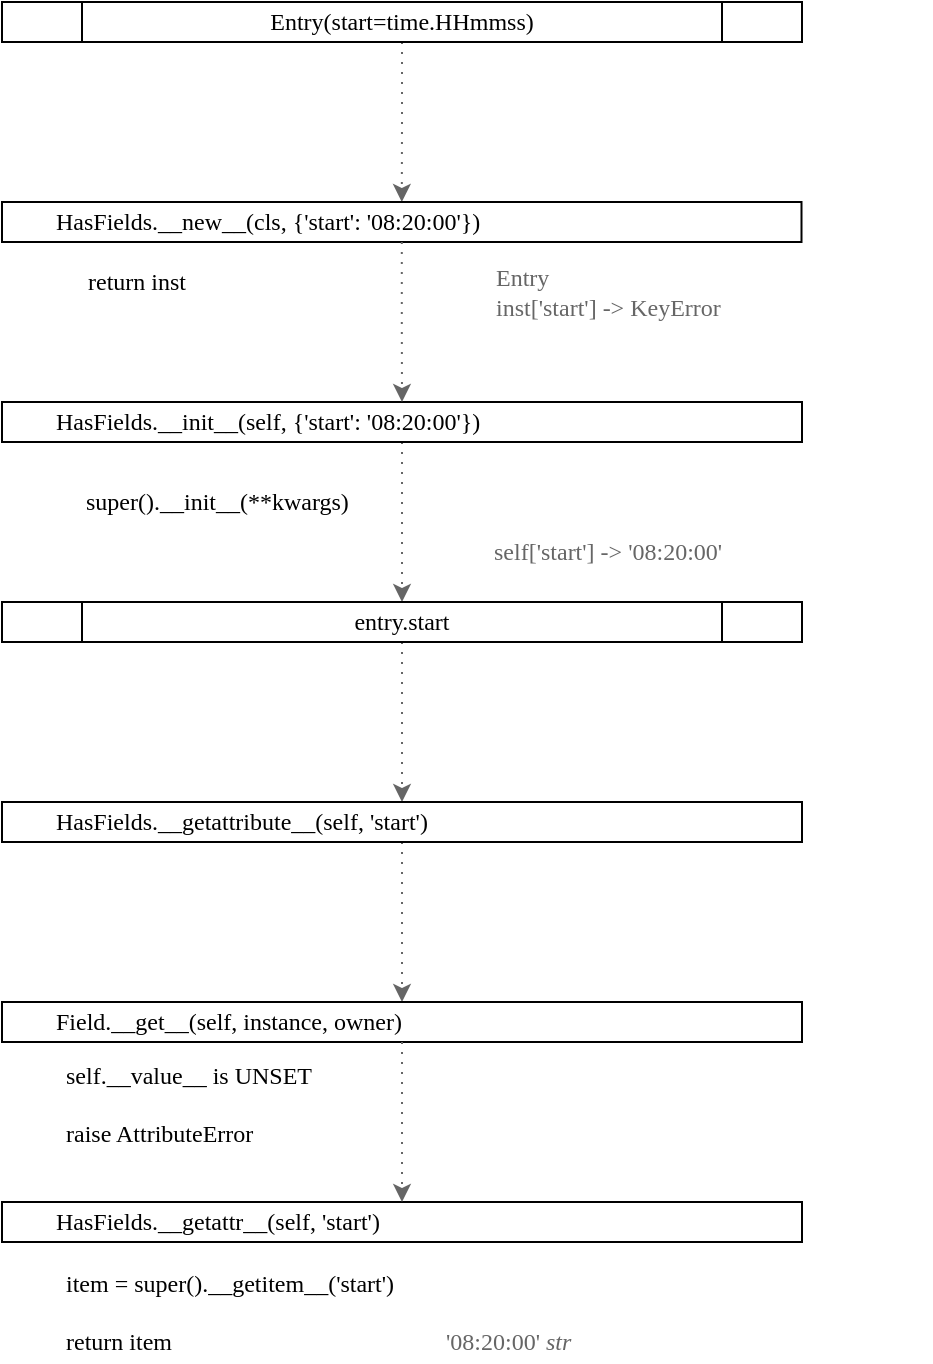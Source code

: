 <mxfile version="15.4.0" type="device" pages="2"><diagram id="Xbt0hfACnu7sSYSGdM_7" name="Page-1"><mxGraphModel dx="1422" dy="843" grid="1" gridSize="10" guides="1" tooltips="1" connect="1" arrows="1" fold="1" page="1" pageScale="1" pageWidth="1920" pageHeight="1200" math="0" shadow="0"><root><mxCell id="0"/><mxCell id="1" parent="0"/><mxCell id="BI4iOovgLdSheRLL-jWh-3" value="" style="edgeStyle=orthogonalEdgeStyle;rounded=0;orthogonalLoop=1;jettySize=auto;html=1;fontFamily=Fira Code;fontSource=https%3A%2F%2Ffonts.googleapis.com%2Fcss%3Ffamily%3DFira%2BCode;jumpStyle=none;dashed=1;dashPattern=1 4;strokeColor=#666666;" parent="1" source="BI4iOovgLdSheRLL-jWh-1" target="BI4iOovgLdSheRLL-jWh-2" edge="1"><mxGeometry relative="1" as="geometry"/></mxCell><mxCell id="BI4iOovgLdSheRLL-jWh-1" value="Entry(start=time.HHmmss)" style="shape=process;whiteSpace=wrap;html=1;backgroundOutline=1;fontFamily=Fira Code;fontSource=https%3A%2F%2Ffonts.googleapis.com%2Fcss%3Ffamily%3DFira%2BCode;autosize=0;spacingLeft=5;spacingRight=5;align=center;labelPosition=center;verticalLabelPosition=middle;verticalAlign=middle;" parent="1" vertex="1"><mxGeometry x="40" y="40" width="400" height="20" as="geometry"/></mxCell><mxCell id="BI4iOovgLdSheRLL-jWh-9" value="" style="group" parent="1" vertex="1" connectable="0"><mxGeometry x="40" y="140" width="445.25" height="60" as="geometry"/></mxCell><mxCell id="BI4iOovgLdSheRLL-jWh-2" value="HasFields.__new__(cls, {'start': '08:20:00'})" style="whiteSpace=wrap;html=1;fontFamily=Fira Code;fontSource=https%3A%2F%2Ffonts.googleapis.com%2Fcss%3Ffamily%3DFira%2BCode;spacingLeft=25;spacingRight=25;labelPosition=center;verticalLabelPosition=middle;align=left;verticalAlign=middle;autosize=1;" parent="BI4iOovgLdSheRLL-jWh-9" vertex="1"><mxGeometry width="399.75" height="20" as="geometry"/></mxCell><mxCell id="BI4iOovgLdSheRLL-jWh-16" value="" style="group" parent="BI4iOovgLdSheRLL-jWh-9" vertex="1" connectable="0"><mxGeometry x="41" y="30" width="404.25" height="30" as="geometry"/></mxCell><mxCell id="BI4iOovgLdSheRLL-jWh-6" value="return inst" style="text;html=1;strokeColor=none;fillColor=none;align=left;verticalAlign=middle;rounded=0;fontFamily=Fira Code;fontSource=https%3A%2F%2Ffonts.googleapis.com%2Fcss%3Ffamily%3DFira%2BCode;autosize=1;" parent="BI4iOovgLdSheRLL-jWh-16" vertex="1"><mxGeometry width="92.25" height="20" as="geometry"/></mxCell><mxCell id="BI4iOovgLdSheRLL-jWh-8" value="Entry&lt;br&gt;inst['start'] -&amp;gt; KeyError" style="text;html=1;strokeColor=none;fillColor=none;align=left;verticalAlign=middle;rounded=0;fontFamily=Fira Code;fontSource=https%3A%2F%2Ffonts.googleapis.com%2Fcss%3Ffamily%3DFira%2BCode;autosize=1;labelPosition=center;verticalLabelPosition=middle;fontColor=#666666;" parent="BI4iOovgLdSheRLL-jWh-16" vertex="1"><mxGeometry x="204.25" width="200" height="30" as="geometry"/></mxCell><mxCell id="BI4iOovgLdSheRLL-jWh-27" value="" style="edgeStyle=orthogonalEdgeStyle;rounded=0;orthogonalLoop=1;jettySize=auto;html=1;fontFamily=Fira Code;fontSource=https%3A%2F%2Ffonts.googleapis.com%2Fcss%3Ffamily%3DFira%2BCode;fontColor=#666666;jumpStyle=none;dashed=1;dashPattern=1 4;strokeColor=#666666;" parent="1" source="BI4iOovgLdSheRLL-jWh-14" target="BI4iOovgLdSheRLL-jWh-26" edge="1"><mxGeometry relative="1" as="geometry"/></mxCell><mxCell id="BI4iOovgLdSheRLL-jWh-14" value="HasFields.__init__(self, {'start': '08:20:00'})" style="whiteSpace=wrap;html=1;fontFamily=Fira Code;fontSource=https%3A%2F%2Ffonts.googleapis.com%2Fcss%3Ffamily%3DFira%2BCode;spacingLeft=25;spacingRight=25;labelPosition=center;verticalLabelPosition=middle;align=left;verticalAlign=middle;autosize=1;" parent="1" vertex="1"><mxGeometry x="40" y="240" width="400" height="20" as="geometry"/></mxCell><mxCell id="BI4iOovgLdSheRLL-jWh-15" value="" style="edgeStyle=orthogonalEdgeStyle;rounded=0;orthogonalLoop=1;jettySize=auto;html=1;fontFamily=Fira Code;fontSource=https%3A%2F%2Ffonts.googleapis.com%2Fcss%3Ffamily%3DFira%2BCode;fontColor=#666666;jumpStyle=none;dashed=1;dashPattern=1 4;strokeColor=#666666;" parent="1" source="BI4iOovgLdSheRLL-jWh-2" target="BI4iOovgLdSheRLL-jWh-14" edge="1"><mxGeometry relative="1" as="geometry"/></mxCell><mxCell id="BI4iOovgLdSheRLL-jWh-22" value="" style="group" parent="1" vertex="1" connectable="0"><mxGeometry x="80" y="280" width="414.25" height="45" as="geometry"/></mxCell><mxCell id="BI4iOovgLdSheRLL-jWh-23" value="super().__init__(**kwargs)" style="text;html=1;strokeColor=none;fillColor=none;align=left;verticalAlign=middle;rounded=0;fontFamily=Fira Code;fontSource=https%3A%2F%2Ffonts.googleapis.com%2Fcss%3Ffamily%3DFira%2BCode;autosize=1;" parent="BI4iOovgLdSheRLL-jWh-22" vertex="1"><mxGeometry width="200" height="20" as="geometry"/></mxCell><mxCell id="BI4iOovgLdSheRLL-jWh-24" value="self['start'] -&amp;gt; '08:20:00'" style="text;html=1;strokeColor=none;fillColor=none;align=left;verticalAlign=middle;rounded=0;fontFamily=Fira Code;fontSource=https%3A%2F%2Ffonts.googleapis.com%2Fcss%3Ffamily%3DFira%2BCode;autosize=1;labelPosition=center;verticalLabelPosition=middle;fontColor=#666666;" parent="BI4iOovgLdSheRLL-jWh-22" vertex="1"><mxGeometry x="204.25" y="25" width="210" height="20" as="geometry"/></mxCell><mxCell id="BI4iOovgLdSheRLL-jWh-33" value="" style="edgeStyle=orthogonalEdgeStyle;rounded=0;jumpStyle=none;orthogonalLoop=1;jettySize=auto;html=1;dashed=1;dashPattern=1 4;fontFamily=Fira Code;fontSource=https%3A%2F%2Ffonts.googleapis.com%2Fcss%3Ffamily%3DFira%2BCode;fontColor=#666666;strokeColor=#666666;" parent="1" source="BI4iOovgLdSheRLL-jWh-26" target="BI4iOovgLdSheRLL-jWh-32" edge="1"><mxGeometry relative="1" as="geometry"/></mxCell><mxCell id="BI4iOovgLdSheRLL-jWh-26" value="entry.start" style="shape=process;whiteSpace=wrap;html=1;backgroundOutline=1;fontFamily=Fira Code;fontSource=https%3A%2F%2Ffonts.googleapis.com%2Fcss%3Ffamily%3DFira%2BCode;autosize=0;spacingLeft=5;spacingRight=5;align=center;labelPosition=center;verticalLabelPosition=middle;verticalAlign=middle;" parent="1" vertex="1"><mxGeometry x="40" y="340" width="400" height="20" as="geometry"/></mxCell><mxCell id="BI4iOovgLdSheRLL-jWh-35" value="" style="edgeStyle=orthogonalEdgeStyle;rounded=0;jumpStyle=none;orthogonalLoop=1;jettySize=auto;html=1;dashed=1;dashPattern=1 4;fontFamily=Fira Code;fontSource=https%3A%2F%2Ffonts.googleapis.com%2Fcss%3Ffamily%3DFira%2BCode;fontColor=#666666;strokeColor=#666666;" parent="1" source="BI4iOovgLdSheRLL-jWh-32" target="BI4iOovgLdSheRLL-jWh-34" edge="1"><mxGeometry relative="1" as="geometry"/></mxCell><mxCell id="BI4iOovgLdSheRLL-jWh-32" value="HasFields.__getattribute__(self, 'start')" style="whiteSpace=wrap;html=1;fontFamily=Fira Code;fontSource=https%3A%2F%2Ffonts.googleapis.com%2Fcss%3Ffamily%3DFira%2BCode;spacingLeft=25;spacingRight=25;labelPosition=center;verticalLabelPosition=middle;align=left;verticalAlign=middle;autosize=1;" parent="1" vertex="1"><mxGeometry x="40" y="440" width="400" height="20" as="geometry"/></mxCell><mxCell id="BI4iOovgLdSheRLL-jWh-44" value="" style="group" parent="1" vertex="1" connectable="0"><mxGeometry x="40" y="540" width="464.25" height="82" as="geometry"/></mxCell><mxCell id="BI4iOovgLdSheRLL-jWh-34" value="Field.__get__(self, instance, owner)" style="whiteSpace=wrap;html=1;fontFamily=Fira Code;fontSource=https%3A%2F%2Ffonts.googleapis.com%2Fcss%3Ffamily%3DFira%2BCode;spacingLeft=25;spacingRight=25;labelPosition=center;verticalLabelPosition=middle;align=left;verticalAlign=middle;autosize=0;" parent="BI4iOovgLdSheRLL-jWh-44" vertex="1"><mxGeometry width="400" height="20" as="geometry"/></mxCell><mxCell id="BI4iOovgLdSheRLL-jWh-42" value="self.__value__ is UNSET&lt;br&gt;&lt;br&gt;raise AttributeError" style="text;html=1;strokeColor=none;fillColor=none;align=left;verticalAlign=middle;rounded=0;fontFamily=Fira Code;fontSource=https%3A%2F%2Ffonts.googleapis.com%2Fcss%3Ffamily%3DFira%2BCode;autosize=1;" parent="BI4iOovgLdSheRLL-jWh-44" vertex="1"><mxGeometry x="30" y="26" width="180" height="50" as="geometry"/></mxCell><mxCell id="BI4iOovgLdSheRLL-jWh-46" value="HasFields.__getattr__(self, 'start')" style="whiteSpace=wrap;html=1;fontFamily=Fira Code;fontSource=https%3A%2F%2Ffonts.googleapis.com%2Fcss%3Ffamily%3DFira%2BCode;spacingLeft=25;spacingRight=25;labelPosition=center;verticalLabelPosition=middle;align=left;verticalAlign=middle;autosize=0;" parent="1" vertex="1"><mxGeometry x="40" y="640" width="400" height="20" as="geometry"/></mxCell><mxCell id="BI4iOovgLdSheRLL-jWh-47" value="" style="edgeStyle=orthogonalEdgeStyle;rounded=0;jumpStyle=none;orthogonalLoop=1;jettySize=auto;html=1;dashed=1;dashPattern=1 4;fontFamily=Fira Code;fontSource=https%3A%2F%2Ffonts.googleapis.com%2Fcss%3Ffamily%3DFira%2BCode;fontColor=#666666;strokeColor=#666666;" parent="1" source="BI4iOovgLdSheRLL-jWh-34" target="BI4iOovgLdSheRLL-jWh-46" edge="1"><mxGeometry relative="1" as="geometry"/></mxCell><mxCell id="BI4iOovgLdSheRLL-jWh-48" value="item = super().__getitem__('start')&lt;br&gt;&lt;br&gt;return item" style="text;html=1;strokeColor=none;fillColor=none;align=left;verticalAlign=middle;rounded=0;fontFamily=Fira Code;fontSource=https%3A%2F%2Ffonts.googleapis.com%2Fcss%3Ffamily%3DFira%2BCode;autosize=1;" parent="1" vertex="1"><mxGeometry x="70" y="670" width="270" height="50" as="geometry"/></mxCell><mxCell id="BI4iOovgLdSheRLL-jWh-49" value="'08:20:00' &lt;i&gt;str&lt;/i&gt;" style="text;html=1;strokeColor=none;fillColor=none;align=left;verticalAlign=middle;rounded=0;fontFamily=Fira Code;fontSource=https%3A%2F%2Ffonts.googleapis.com%2Fcss%3Ffamily%3DFira%2BCode;autosize=1;labelPosition=center;verticalLabelPosition=middle;fontColor=#666666;" parent="1" vertex="1"><mxGeometry x="260" y="700" width="120" height="20" as="geometry"/></mxCell></root></mxGraphModel></diagram><diagram id="Ba8OlAgy5h-FseHaaFJO" name="set/get attr/item"><mxGraphModel dx="934" dy="501" grid="1" gridSize="10" guides="1" tooltips="1" connect="1" arrows="1" fold="1" page="1" pageScale="1" pageWidth="1920" pageHeight="1200" math="0" shadow="0"><root><mxCell id="cGEvD843vYpMvsfWbjwi-0"/><mxCell id="cGEvD843vYpMvsfWbjwi-1" parent="cGEvD843vYpMvsfWbjwi-0"/><mxCell id="cGEvD843vYpMvsfWbjwi-7" value="BaseHasFields" style="swimlane;fontStyle=1;align=center;verticalAlign=top;childLayout=stackLayout;horizontal=1;startSize=26;horizontalStack=0;resizeParent=1;resizeParentMax=0;resizeLast=0;collapsible=1;marginBottom=0;rounded=0;fontFamily=Fira Code;fontSource=https%3A%2F%2Ffonts.googleapis.com%2Fcss%3Ffamily%3DFira%2BCode;fillColor=none;gradientColor=none;html=1;" vertex="1" parent="cGEvD843vYpMvsfWbjwi-1"><mxGeometry x="40" y="40" width="230" height="104" as="geometry"/></mxCell><mxCell id="cGEvD843vYpMvsfWbjwi-9" value="" style="line;strokeWidth=1;fillColor=none;align=left;verticalAlign=middle;spacingTop=-1;spacingLeft=3;spacingRight=3;rotatable=0;labelPosition=right;points=[];portConstraint=eastwest;rounded=0;fontFamily=Fira Code;fontSource=https%3A%2F%2Ffonts.googleapis.com%2Fcss%3Ffamily%3DFira%2BCode;html=1;" vertex="1" parent="cGEvD843vYpMvsfWbjwi-7"><mxGeometry y="26" width="230" height="8" as="geometry"/></mxCell><mxCell id="cGEvD843vYpMvsfWbjwi-10" value="&lt;p&gt;def __init__(self, **kwargs):&lt;/p&gt;&lt;p&gt;&amp;nbsp; &amp;nbsp;&amp;nbsp;&lt;font color=&quot;#bb1cff&quot;&gt;setattr&lt;/font&gt;(self, name, val)&lt;/p&gt;" style="text;strokeColor=none;fillColor=none;align=left;verticalAlign=top;spacingLeft=4;spacingRight=4;overflow=hidden;rotatable=0;points=[[0,0.5],[1,0.5]];portConstraint=eastwest;rounded=0;fontFamily=Fira Code;fontSource=https%3A%2F%2Ffonts.googleapis.com%2Fcss%3Ffamily%3DFira%2BCode;html=1;" vertex="1" parent="cGEvD843vYpMvsfWbjwi-7"><mxGeometry y="34" width="230" height="70" as="geometry"/></mxCell><mxCell id="cGEvD843vYpMvsfWbjwi-11" value="HasFieldsDict(BaseHasFields, dict[K, V])" style="swimlane;fontStyle=1;align=center;verticalAlign=top;childLayout=stackLayout;horizontal=1;startSize=26;horizontalStack=0;resizeParent=1;resizeParentMax=0;resizeLast=0;collapsible=1;marginBottom=0;rounded=0;fontFamily=Fira Code;fontSource=https%3A%2F%2Ffonts.googleapis.com%2Fcss%3Ffamily%3DFira%2BCode;fillColor=none;gradientColor=none;html=1;" vertex="1" parent="cGEvD843vYpMvsfWbjwi-1"><mxGeometry x="400" y="40" width="350" height="210" as="geometry"/></mxCell><mxCell id="cGEvD843vYpMvsfWbjwi-12" value="" style="line;strokeWidth=1;fillColor=none;align=left;verticalAlign=middle;spacingTop=-1;spacingLeft=3;spacingRight=3;rotatable=0;labelPosition=right;points=[];portConstraint=eastwest;rounded=0;fontFamily=Fira Code;fontSource=https%3A%2F%2Ffonts.googleapis.com%2Fcss%3Ffamily%3DFira%2BCode;html=1;" vertex="1" parent="cGEvD843vYpMvsfWbjwi-11"><mxGeometry y="26" width="350" height="8" as="geometry"/></mxCell><mxCell id="cGEvD843vYpMvsfWbjwi-13" value="&lt;p&gt;def &lt;font color=&quot;#bb1cff&quot;&gt;__setattr__&lt;/font&gt;(self, name, value):&lt;/p&gt;&lt;p&gt;&amp;nbsp; &amp;nbsp; super().&lt;font color=&quot;#005eff&quot;&gt;__setitem__&lt;/font&gt;(name, value)&lt;/p&gt;" style="text;strokeColor=none;fillColor=none;align=left;verticalAlign=top;spacingLeft=4;spacingRight=4;overflow=hidden;rotatable=0;points=[[0,0.5],[1,0.5]];portConstraint=eastwest;rounded=0;fontFamily=Fira Code;fontSource=https%3A%2F%2Ffonts.googleapis.com%2Fcss%3Ffamily%3DFira%2BCode;html=1;" vertex="1" parent="cGEvD843vYpMvsfWbjwi-11"><mxGeometry y="34" width="350" height="70" as="geometry"/></mxCell><mxCell id="cGEvD843vYpMvsfWbjwi-14" value="&lt;p&gt;def &lt;font color=&quot;#bb1cff&quot;&gt;__getattr__&lt;/font&gt;(self, name):&lt;/p&gt;&lt;p&gt;&lt;/p&gt;&amp;nbsp; &amp;nbsp; value = super().&lt;font color=&quot;#005eff&quot;&gt;__getitem__&lt;/font&gt;(name, value)&lt;br&gt;&amp;nbsp; &amp;nbsp; &lt;font color=&quot;#bb1cff&quot;&gt;setattr&lt;/font&gt;(self, name, value)&lt;br&gt;&amp;nbsp; &amp;nbsp; return value" style="text;strokeColor=none;fillColor=none;align=left;verticalAlign=top;spacingLeft=4;spacingRight=4;overflow=hidden;rotatable=0;points=[[0,0.5],[1,0.5]];portConstraint=eastwest;rounded=0;fontFamily=Fira Code;fontSource=https%3A%2F%2Ffonts.googleapis.com%2Fcss%3Ffamily%3DFira%2BCode;html=1;" vertex="1" parent="cGEvD843vYpMvsfWbjwi-11"><mxGeometry y="104" width="350" height="106" as="geometry"/></mxCell><mxCell id="cGEvD843vYpMvsfWbjwi-15" value="HasFieldsDefaultDict(HasFieldsDict[K, V])" style="swimlane;fontStyle=1;align=center;verticalAlign=top;childLayout=stackLayout;horizontal=1;startSize=26;horizontalStack=0;resizeParent=1;resizeParentMax=0;resizeLast=0;collapsible=1;marginBottom=0;rounded=0;fontFamily=Fira Code;fontSource=https%3A%2F%2Ffonts.googleapis.com%2Fcss%3Ffamily%3DFira%2BCode;fillColor=none;gradientColor=none;html=1;" vertex="1" parent="cGEvD843vYpMvsfWbjwi-1"><mxGeometry x="40" y="170" width="350" height="210" as="geometry"/></mxCell><mxCell id="cGEvD843vYpMvsfWbjwi-16" value="" style="line;strokeWidth=1;fillColor=none;align=left;verticalAlign=middle;spacingTop=-1;spacingLeft=3;spacingRight=3;rotatable=0;labelPosition=right;points=[];portConstraint=eastwest;rounded=0;fontFamily=Fira Code;fontSource=https%3A%2F%2Ffonts.googleapis.com%2Fcss%3Ffamily%3DFira%2BCode;html=1;" vertex="1" parent="cGEvD843vYpMvsfWbjwi-15"><mxGeometry y="26" width="350" height="8" as="geometry"/></mxCell><mxCell id="cGEvD843vYpMvsfWbjwi-17" value="&lt;p&gt;def &lt;font color=&quot;#005eff&quot;&gt;__getitem__&lt;/font&gt;(self, k):&lt;/p&gt;&lt;font color=&quot;#bb1cff&quot;&gt;&amp;nbsp; &amp;nbsp; setattr&lt;/font&gt;(self, k, constructed)&lt;p&gt;&amp;nbsp; &amp;nbsp;&lt;/p&gt;" style="text;strokeColor=none;fillColor=none;align=left;verticalAlign=top;spacingLeft=4;spacingRight=4;overflow=hidden;rotatable=0;points=[[0,0.5],[1,0.5]];portConstraint=eastwest;rounded=0;fontFamily=Fira Code;fontSource=https%3A%2F%2Ffonts.googleapis.com%2Fcss%3Ffamily%3DFira%2BCode;html=1;" vertex="1" parent="cGEvD843vYpMvsfWbjwi-15"><mxGeometry y="34" width="350" height="70" as="geometry"/></mxCell><mxCell id="cGEvD843vYpMvsfWbjwi-18" value="&lt;p&gt;def &lt;font color=&quot;#bb1cff&quot;&gt;__getattr__&lt;/font&gt;(self, name):&lt;/p&gt;&lt;p&gt;&lt;/p&gt;&amp;nbsp; &amp;nbsp; value = super().&lt;font color=&quot;#005eff&quot;&gt;__getitem__&lt;/font&gt;(name, value)&lt;br&gt;&amp;nbsp; &amp;nbsp; &lt;font color=&quot;#bb1cff&quot;&gt;setattr&lt;/font&gt;(self, name, value)&lt;br&gt;&amp;nbsp; &amp;nbsp; return value" style="text;strokeColor=none;fillColor=none;align=left;verticalAlign=top;spacingLeft=4;spacingRight=4;overflow=hidden;rotatable=0;points=[[0,0.5],[1,0.5]];portConstraint=eastwest;rounded=0;fontFamily=Fira Code;fontSource=https%3A%2F%2Ffonts.googleapis.com%2Fcss%3Ffamily%3DFira%2BCode;html=1;" vertex="1" parent="cGEvD843vYpMvsfWbjwi-15"><mxGeometry y="104" width="350" height="106" as="geometry"/></mxCell><mxCell id="cGEvD843vYpMvsfWbjwi-19" value="&lt;h1&gt;&lt;font style=&quot;font-size: 16px&quot;&gt;day[&quot;validation&quot;]&amp;nbsp;&lt;font color=&quot;#777777&quot; style=&quot;font-weight: normal&quot;&gt;Day(HasFieldsDefaultDict,&lt;br&gt;&lt;span&gt;&#9;&lt;/span&gt;&lt;span&gt;&#9;&lt;/span&gt;&lt;span&gt;&#9;&lt;/span&gt;&lt;span&gt;&#9;&lt;/span&gt;&amp;nbsp; &amp;nbsp; &amp;nbsp;&amp;nbsp;&amp;nbsp;&lt;span&gt;&#9;&lt;/span&gt;&amp;nbsp; &amp;nbsp; &amp;nbsp; default_factory=Activity)&lt;/font&gt;&lt;/font&gt;&lt;/h1&gt;&lt;span style=&quot;color: rgb(119 , 119 , 119)&quot;&gt;HasFieldsDefaultDict.&lt;/span&gt;&lt;span style=&quot;color: rgb(0 , 94 , 255)&quot;&gt;__getitem__&lt;/span&gt;&lt;span&gt;(&quot;validation&quot;)&lt;br&gt;&lt;/span&gt;&lt;span style=&quot;color: rgb(187 , 28 , 255)&quot;&gt;&amp;nbsp;&lt;/span&gt;&lt;span style=&quot;color: rgb(119 , 119 , 119)&quot;&gt;HasFieldsDict.&lt;/span&gt;&lt;span style=&quot;color: rgb(187 , 28 , 255)&quot;&gt;__setattr__&lt;/span&gt;(&quot;validation&quot;, constructed)&lt;br&gt;&lt;span style=&quot;color: rgb(0 , 94 , 255)&quot;&gt;&amp;nbsp; &amp;nbsp;&amp;nbsp;&lt;/span&gt;&lt;span style=&quot;color: rgb(119 , 119 , 119)&quot;&gt;object.&lt;/span&gt;&lt;span style=&quot;color: rgb(0 , 94 , 255)&quot;&gt;__setitem__&lt;/span&gt;(&quot;validation&quot;, constructed)&lt;span style=&quot;color: rgb(0 , 94 , 255)&quot;&gt;&lt;br&gt;&lt;/span&gt;" style="text;html=1;strokeColor=none;fillColor=none;spacing=5;spacingTop=-20;whiteSpace=wrap;overflow=hidden;rounded=0;fontFamily=Fira Code;fontSource=https%3A%2F%2Ffonts.googleapis.com%2Fcss%3Ffamily%3DFira%2BCode;align=left;verticalAlign=top;" vertex="1" parent="cGEvD843vYpMvsfWbjwi-1"><mxGeometry x="400" y="270" width="630" height="150" as="geometry"/></mxCell></root></mxGraphModel></diagram></mxfile>
